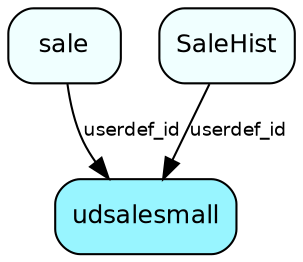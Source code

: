 digraph udsalesmall  {
node [shape = box style="rounded, filled" fontname = "Helvetica" fontsize = "12" ]
edge [fontname = "Helvetica" fontsize = "9"]

udsalesmall[fillcolor = "cadetblue1"]
sale[fillcolor = "azure1"]
SaleHist[fillcolor = "azure1"]
sale -> udsalesmall [label = "userdef_id"]
SaleHist -> udsalesmall [label = "userdef_id"]
}
